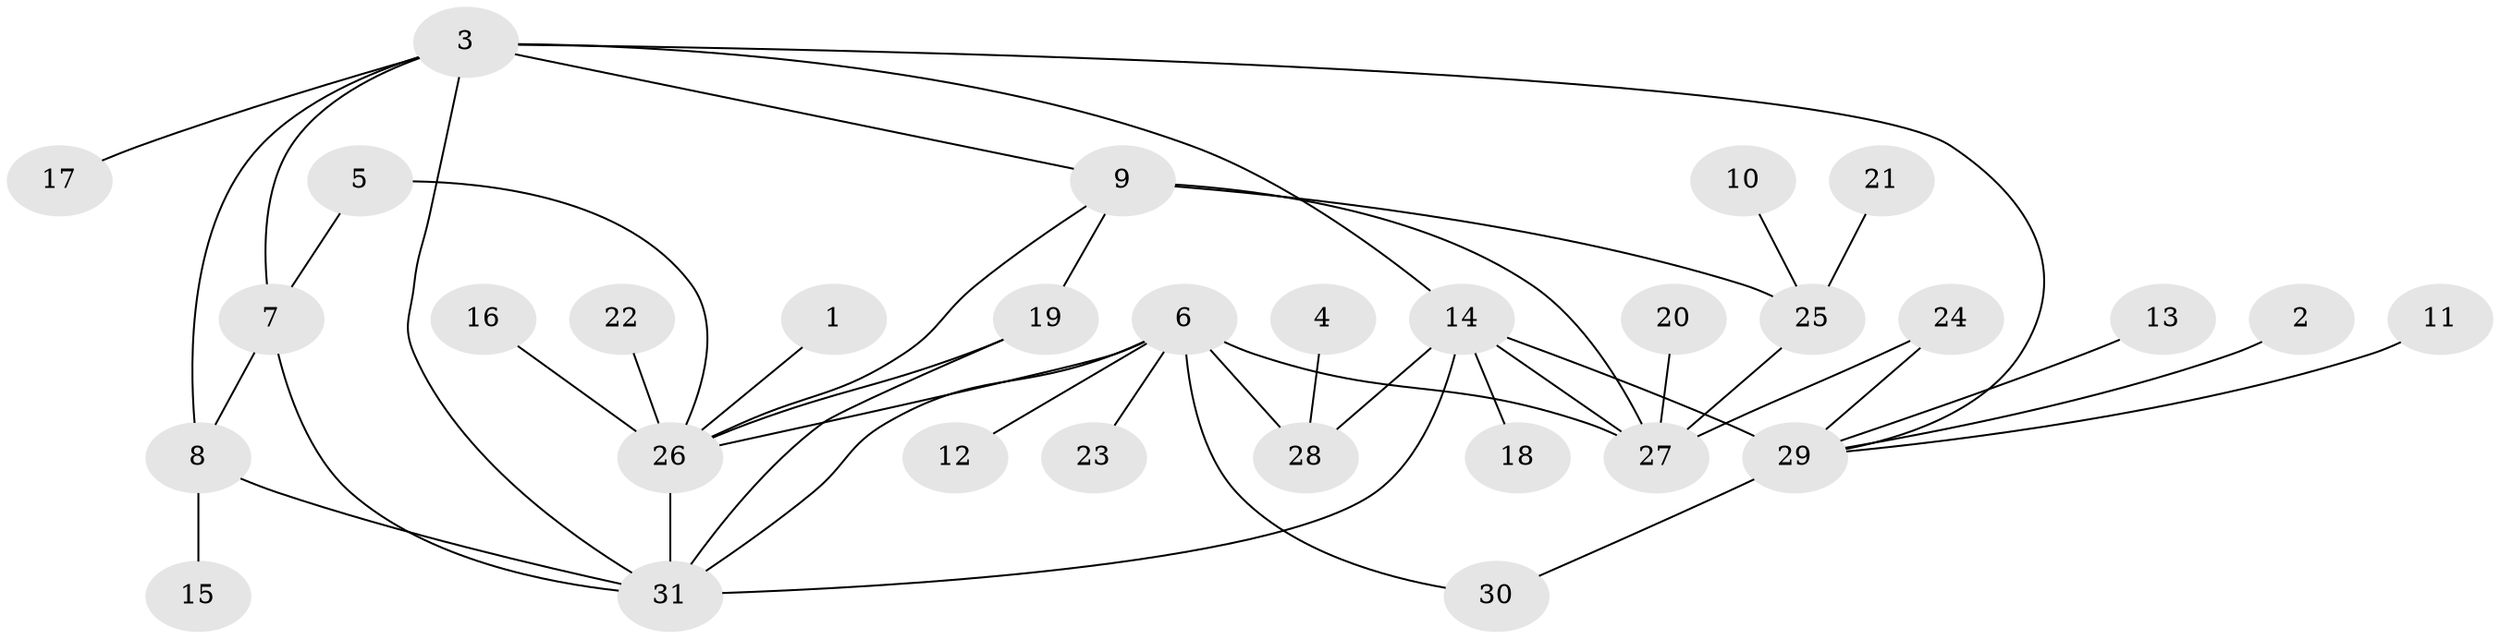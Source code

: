 // original degree distribution, {9: 0.03, 5: 0.05, 6: 0.03, 8: 0.06, 4: 0.02, 7: 0.03, 10: 0.01, 13: 0.01, 12: 0.01, 2: 0.15, 1: 0.54, 3: 0.06}
// Generated by graph-tools (version 1.1) at 2025/37/03/04/25 23:37:44]
// undirected, 31 vertices, 46 edges
graph export_dot {
  node [color=gray90,style=filled];
  1;
  2;
  3;
  4;
  5;
  6;
  7;
  8;
  9;
  10;
  11;
  12;
  13;
  14;
  15;
  16;
  17;
  18;
  19;
  20;
  21;
  22;
  23;
  24;
  25;
  26;
  27;
  28;
  29;
  30;
  31;
  1 -- 26 [weight=1.0];
  2 -- 29 [weight=1.0];
  3 -- 7 [weight=2.0];
  3 -- 8 [weight=1.0];
  3 -- 9 [weight=2.0];
  3 -- 14 [weight=1.0];
  3 -- 17 [weight=1.0];
  3 -- 29 [weight=1.0];
  3 -- 31 [weight=1.0];
  4 -- 28 [weight=1.0];
  5 -- 7 [weight=1.0];
  5 -- 26 [weight=1.0];
  6 -- 12 [weight=1.0];
  6 -- 23 [weight=1.0];
  6 -- 26 [weight=1.0];
  6 -- 27 [weight=1.0];
  6 -- 28 [weight=4.0];
  6 -- 30 [weight=1.0];
  6 -- 31 [weight=1.0];
  7 -- 8 [weight=2.0];
  7 -- 31 [weight=3.0];
  8 -- 15 [weight=1.0];
  8 -- 31 [weight=1.0];
  9 -- 19 [weight=1.0];
  9 -- 25 [weight=1.0];
  9 -- 26 [weight=1.0];
  9 -- 27 [weight=3.0];
  10 -- 25 [weight=1.0];
  11 -- 29 [weight=1.0];
  13 -- 29 [weight=1.0];
  14 -- 18 [weight=1.0];
  14 -- 27 [weight=1.0];
  14 -- 28 [weight=1.0];
  14 -- 29 [weight=6.0];
  14 -- 31 [weight=1.0];
  16 -- 26 [weight=1.0];
  19 -- 26 [weight=3.0];
  19 -- 31 [weight=1.0];
  20 -- 27 [weight=1.0];
  21 -- 25 [weight=1.0];
  22 -- 26 [weight=1.0];
  24 -- 27 [weight=1.0];
  24 -- 29 [weight=1.0];
  25 -- 27 [weight=3.0];
  26 -- 31 [weight=3.0];
  29 -- 30 [weight=1.0];
}
